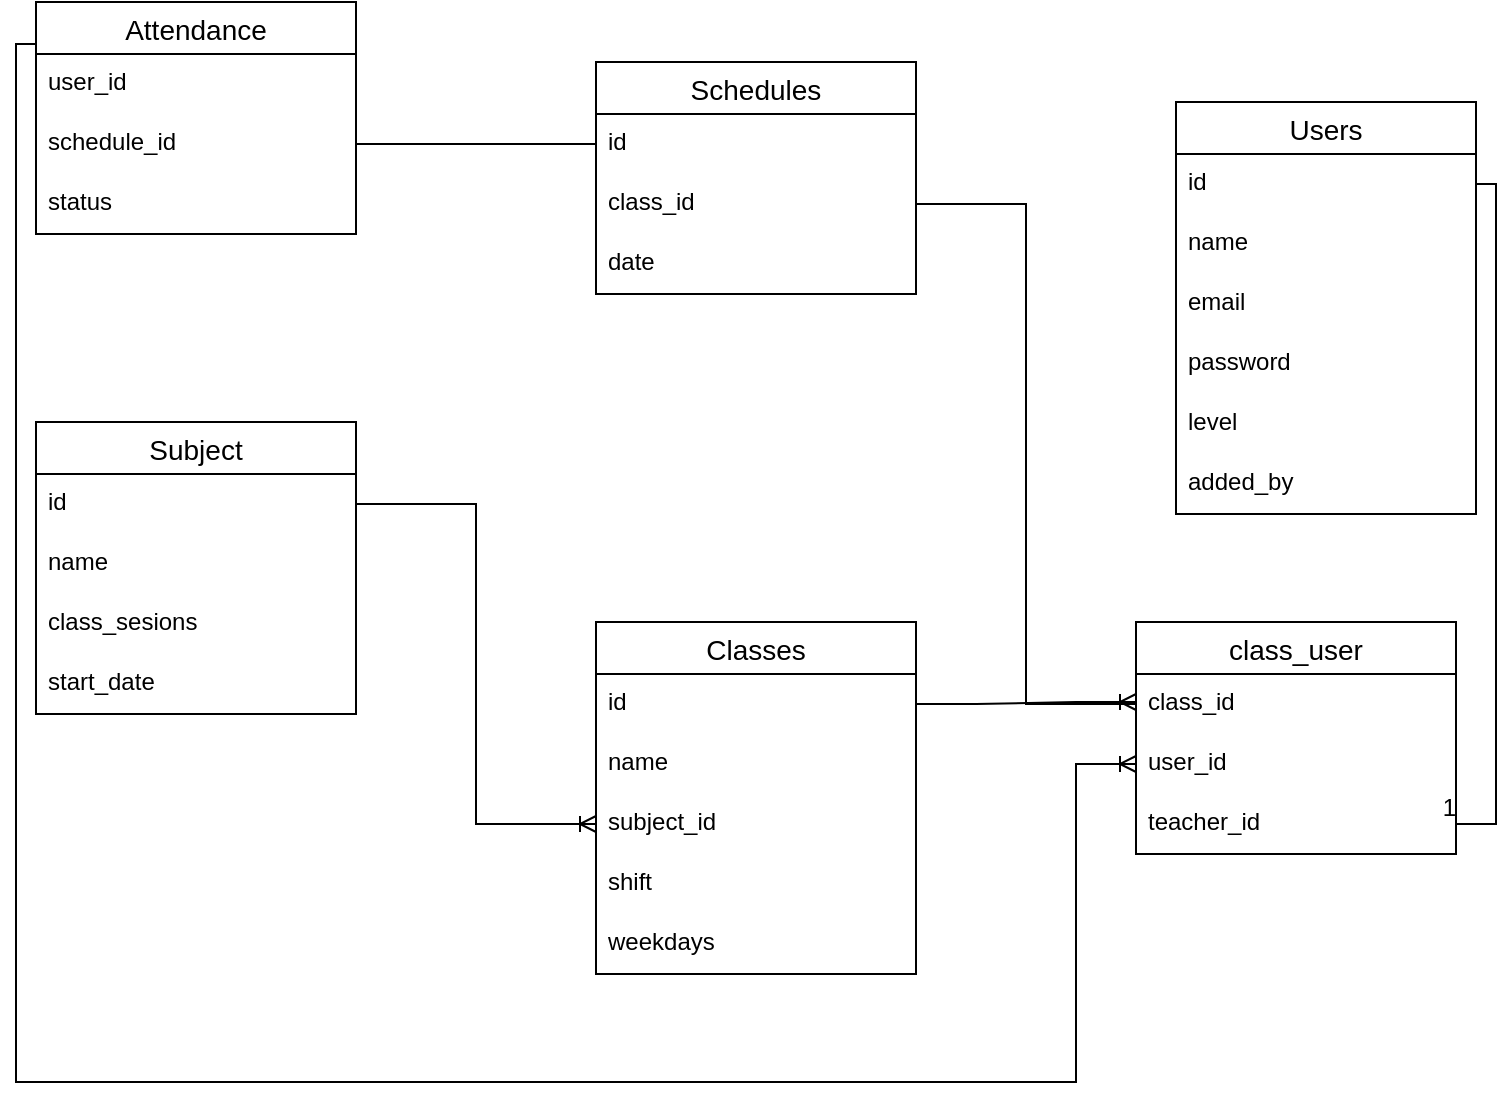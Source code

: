 <mxfile version="20.1.4" type="device"><diagram id="iWCYKmqm_ZJaOIiUO7bJ" name="Page-1"><mxGraphModel dx="1958" dy="656" grid="1" gridSize="10" guides="1" tooltips="1" connect="1" arrows="1" fold="1" page="1" pageScale="1" pageWidth="827" pageHeight="1169" math="0" shadow="0"><root><mxCell id="0"/><mxCell id="1" parent="0"/><mxCell id="b1yyiwlDK6PyikQWDlZ0-2" value="Classes" style="swimlane;fontStyle=0;childLayout=stackLayout;horizontal=1;startSize=26;horizontalStack=0;resizeParent=1;resizeParentMax=0;resizeLast=0;collapsible=1;marginBottom=0;align=center;fontSize=14;" parent="1" vertex="1"><mxGeometry x="160" y="310" width="160" height="176" as="geometry"/></mxCell><mxCell id="b1yyiwlDK6PyikQWDlZ0-3" value="id" style="text;strokeColor=none;fillColor=none;spacingLeft=4;spacingRight=4;overflow=hidden;rotatable=0;points=[[0,0.5],[1,0.5]];portConstraint=eastwest;fontSize=12;" parent="b1yyiwlDK6PyikQWDlZ0-2" vertex="1"><mxGeometry y="26" width="160" height="30" as="geometry"/></mxCell><mxCell id="b1yyiwlDK6PyikQWDlZ0-4" value="name" style="text;strokeColor=none;fillColor=none;spacingLeft=4;spacingRight=4;overflow=hidden;rotatable=0;points=[[0,0.5],[1,0.5]];portConstraint=eastwest;fontSize=12;" parent="b1yyiwlDK6PyikQWDlZ0-2" vertex="1"><mxGeometry y="56" width="160" height="30" as="geometry"/></mxCell><mxCell id="b1yyiwlDK6PyikQWDlZ0-5" value="subject_id" style="text;strokeColor=none;fillColor=none;spacingLeft=4;spacingRight=4;overflow=hidden;rotatable=0;points=[[0,0.5],[1,0.5]];portConstraint=eastwest;fontSize=12;" parent="b1yyiwlDK6PyikQWDlZ0-2" vertex="1"><mxGeometry y="86" width="160" height="30" as="geometry"/></mxCell><mxCell id="b1yyiwlDK6PyikQWDlZ0-39" value="shift" style="text;strokeColor=none;fillColor=none;spacingLeft=4;spacingRight=4;overflow=hidden;rotatable=0;points=[[0,0.5],[1,0.5]];portConstraint=eastwest;fontSize=12;" parent="b1yyiwlDK6PyikQWDlZ0-2" vertex="1"><mxGeometry y="116" width="160" height="30" as="geometry"/></mxCell><mxCell id="b1yyiwlDK6PyikQWDlZ0-40" value="weekdays" style="text;strokeColor=none;fillColor=none;spacingLeft=4;spacingRight=4;overflow=hidden;rotatable=0;points=[[0,0.5],[1,0.5]];portConstraint=eastwest;fontSize=12;" parent="b1yyiwlDK6PyikQWDlZ0-2" vertex="1"><mxGeometry y="146" width="160" height="30" as="geometry"/></mxCell><mxCell id="b1yyiwlDK6PyikQWDlZ0-6" value="Users" style="swimlane;fontStyle=0;childLayout=stackLayout;horizontal=1;startSize=26;horizontalStack=0;resizeParent=1;resizeParentMax=0;resizeLast=0;collapsible=1;marginBottom=0;align=center;fontSize=14;" parent="1" vertex="1"><mxGeometry x="450" y="50" width="150" height="206" as="geometry"/></mxCell><mxCell id="b1yyiwlDK6PyikQWDlZ0-7" value="id" style="text;strokeColor=none;fillColor=none;spacingLeft=4;spacingRight=4;overflow=hidden;rotatable=0;points=[[0,0.5],[1,0.5]];portConstraint=eastwest;fontSize=12;" parent="b1yyiwlDK6PyikQWDlZ0-6" vertex="1"><mxGeometry y="26" width="150" height="30" as="geometry"/></mxCell><mxCell id="b1yyiwlDK6PyikQWDlZ0-8" value="name" style="text;strokeColor=none;fillColor=none;spacingLeft=4;spacingRight=4;overflow=hidden;rotatable=0;points=[[0,0.5],[1,0.5]];portConstraint=eastwest;fontSize=12;" parent="b1yyiwlDK6PyikQWDlZ0-6" vertex="1"><mxGeometry y="56" width="150" height="30" as="geometry"/></mxCell><mxCell id="b1yyiwlDK6PyikQWDlZ0-9" value="email" style="text;strokeColor=none;fillColor=none;spacingLeft=4;spacingRight=4;overflow=hidden;rotatable=0;points=[[0,0.5],[1,0.5]];portConstraint=eastwest;fontSize=12;" parent="b1yyiwlDK6PyikQWDlZ0-6" vertex="1"><mxGeometry y="86" width="150" height="30" as="geometry"/></mxCell><mxCell id="b1yyiwlDK6PyikQWDlZ0-12" value="password" style="text;strokeColor=none;fillColor=none;spacingLeft=4;spacingRight=4;overflow=hidden;rotatable=0;points=[[0,0.5],[1,0.5]];portConstraint=eastwest;fontSize=12;" parent="b1yyiwlDK6PyikQWDlZ0-6" vertex="1"><mxGeometry y="116" width="150" height="30" as="geometry"/></mxCell><mxCell id="b1yyiwlDK6PyikQWDlZ0-23" value="level" style="text;strokeColor=none;fillColor=none;spacingLeft=4;spacingRight=4;overflow=hidden;rotatable=0;points=[[0,0.5],[1,0.5]];portConstraint=eastwest;fontSize=12;" parent="b1yyiwlDK6PyikQWDlZ0-6" vertex="1"><mxGeometry y="146" width="150" height="30" as="geometry"/></mxCell><mxCell id="b1yyiwlDK6PyikQWDlZ0-24" value="added_by" style="text;strokeColor=none;fillColor=none;spacingLeft=4;spacingRight=4;overflow=hidden;rotatable=0;points=[[0,0.5],[1,0.5]];portConstraint=eastwest;fontSize=12;" parent="b1yyiwlDK6PyikQWDlZ0-6" vertex="1"><mxGeometry y="176" width="150" height="30" as="geometry"/></mxCell><mxCell id="b1yyiwlDK6PyikQWDlZ0-26" value="Attendance" style="swimlane;fontStyle=0;childLayout=stackLayout;horizontal=1;startSize=26;horizontalStack=0;resizeParent=1;resizeParentMax=0;resizeLast=0;collapsible=1;marginBottom=0;align=center;fontSize=14;" parent="1" vertex="1"><mxGeometry x="-120" width="160" height="116" as="geometry"/></mxCell><mxCell id="b1yyiwlDK6PyikQWDlZ0-27" value="user_id" style="text;strokeColor=none;fillColor=none;spacingLeft=4;spacingRight=4;overflow=hidden;rotatable=0;points=[[0,0.5],[1,0.5]];portConstraint=eastwest;fontSize=12;" parent="b1yyiwlDK6PyikQWDlZ0-26" vertex="1"><mxGeometry y="26" width="160" height="30" as="geometry"/></mxCell><mxCell id="b1yyiwlDK6PyikQWDlZ0-28" value="schedule_id" style="text;strokeColor=none;fillColor=none;spacingLeft=4;spacingRight=4;overflow=hidden;rotatable=0;points=[[0,0.5],[1,0.5]];portConstraint=eastwest;fontSize=12;" parent="b1yyiwlDK6PyikQWDlZ0-26" vertex="1"><mxGeometry y="56" width="160" height="30" as="geometry"/></mxCell><mxCell id="b1yyiwlDK6PyikQWDlZ0-29" value="status" style="text;strokeColor=none;fillColor=none;spacingLeft=4;spacingRight=4;overflow=hidden;rotatable=0;points=[[0,0.5],[1,0.5]];portConstraint=eastwest;fontSize=12;" parent="b1yyiwlDK6PyikQWDlZ0-26" vertex="1"><mxGeometry y="86" width="160" height="30" as="geometry"/></mxCell><mxCell id="b1yyiwlDK6PyikQWDlZ0-30" value="class_user" style="swimlane;fontStyle=0;childLayout=stackLayout;horizontal=1;startSize=26;horizontalStack=0;resizeParent=1;resizeParentMax=0;resizeLast=0;collapsible=1;marginBottom=0;align=center;fontSize=14;" parent="1" vertex="1"><mxGeometry x="430" y="310" width="160" height="116" as="geometry"/></mxCell><mxCell id="b1yyiwlDK6PyikQWDlZ0-31" value="class_id" style="text;strokeColor=none;fillColor=none;spacingLeft=4;spacingRight=4;overflow=hidden;rotatable=0;points=[[0,0.5],[1,0.5]];portConstraint=eastwest;fontSize=12;" parent="b1yyiwlDK6PyikQWDlZ0-30" vertex="1"><mxGeometry y="26" width="160" height="30" as="geometry"/></mxCell><mxCell id="b1yyiwlDK6PyikQWDlZ0-32" value="user_id" style="text;strokeColor=none;fillColor=none;spacingLeft=4;spacingRight=4;overflow=hidden;rotatable=0;points=[[0,0.5],[1,0.5]];portConstraint=eastwest;fontSize=12;" parent="b1yyiwlDK6PyikQWDlZ0-30" vertex="1"><mxGeometry y="56" width="160" height="30" as="geometry"/></mxCell><mxCell id="p5jw53zL0Q7s1WxGsiIM-2" value="teacher_id" style="text;strokeColor=none;fillColor=none;spacingLeft=4;spacingRight=4;overflow=hidden;rotatable=0;points=[[0,0.5],[1,0.5]];portConstraint=eastwest;fontSize=12;" vertex="1" parent="b1yyiwlDK6PyikQWDlZ0-30"><mxGeometry y="86" width="160" height="30" as="geometry"/></mxCell><mxCell id="b1yyiwlDK6PyikQWDlZ0-41" value="Schedules" style="swimlane;fontStyle=0;childLayout=stackLayout;horizontal=1;startSize=26;horizontalStack=0;resizeParent=1;resizeParentMax=0;resizeLast=0;collapsible=1;marginBottom=0;align=center;fontSize=14;" parent="1" vertex="1"><mxGeometry x="160" y="30" width="160" height="116" as="geometry"/></mxCell><mxCell id="b1yyiwlDK6PyikQWDlZ0-42" value="id" style="text;strokeColor=none;fillColor=none;spacingLeft=4;spacingRight=4;overflow=hidden;rotatable=0;points=[[0,0.5],[1,0.5]];portConstraint=eastwest;fontSize=12;" parent="b1yyiwlDK6PyikQWDlZ0-41" vertex="1"><mxGeometry y="26" width="160" height="30" as="geometry"/></mxCell><mxCell id="b1yyiwlDK6PyikQWDlZ0-44" value="class_id" style="text;strokeColor=none;fillColor=none;spacingLeft=4;spacingRight=4;overflow=hidden;rotatable=0;points=[[0,0.5],[1,0.5]];portConstraint=eastwest;fontSize=12;" parent="b1yyiwlDK6PyikQWDlZ0-41" vertex="1"><mxGeometry y="56" width="160" height="30" as="geometry"/></mxCell><mxCell id="b1yyiwlDK6PyikQWDlZ0-46" value="date&#10;" style="text;strokeColor=none;fillColor=none;spacingLeft=4;spacingRight=4;overflow=hidden;rotatable=0;points=[[0,0.5],[1,0.5]];portConstraint=eastwest;fontSize=12;" parent="b1yyiwlDK6PyikQWDlZ0-41" vertex="1"><mxGeometry y="86" width="160" height="30" as="geometry"/></mxCell><mxCell id="b1yyiwlDK6PyikQWDlZ0-48" value="Subject" style="swimlane;fontStyle=0;childLayout=stackLayout;horizontal=1;startSize=26;horizontalStack=0;resizeParent=1;resizeParentMax=0;resizeLast=0;collapsible=1;marginBottom=0;align=center;fontSize=14;" parent="1" vertex="1"><mxGeometry x="-120" y="210" width="160" height="146" as="geometry"/></mxCell><mxCell id="b1yyiwlDK6PyikQWDlZ0-49" value="id" style="text;strokeColor=none;fillColor=none;spacingLeft=4;spacingRight=4;overflow=hidden;rotatable=0;points=[[0,0.5],[1,0.5]];portConstraint=eastwest;fontSize=12;" parent="b1yyiwlDK6PyikQWDlZ0-48" vertex="1"><mxGeometry y="26" width="160" height="30" as="geometry"/></mxCell><mxCell id="b1yyiwlDK6PyikQWDlZ0-50" value="name" style="text;strokeColor=none;fillColor=none;spacingLeft=4;spacingRight=4;overflow=hidden;rotatable=0;points=[[0,0.5],[1,0.5]];portConstraint=eastwest;fontSize=12;" parent="b1yyiwlDK6PyikQWDlZ0-48" vertex="1"><mxGeometry y="56" width="160" height="30" as="geometry"/></mxCell><mxCell id="b1yyiwlDK6PyikQWDlZ0-51" value="class_sesions" style="text;strokeColor=none;fillColor=none;spacingLeft=4;spacingRight=4;overflow=hidden;rotatable=0;points=[[0,0.5],[1,0.5]];portConstraint=eastwest;fontSize=12;" parent="b1yyiwlDK6PyikQWDlZ0-48" vertex="1"><mxGeometry y="86" width="160" height="30" as="geometry"/></mxCell><mxCell id="b1yyiwlDK6PyikQWDlZ0-52" value="start_date" style="text;strokeColor=none;fillColor=none;spacingLeft=4;spacingRight=4;overflow=hidden;rotatable=0;points=[[0,0.5],[1,0.5]];portConstraint=eastwest;fontSize=12;" parent="b1yyiwlDK6PyikQWDlZ0-48" vertex="1"><mxGeometry y="116" width="160" height="30" as="geometry"/></mxCell><mxCell id="b1yyiwlDK6PyikQWDlZ0-53" value="" style="edgeStyle=orthogonalEdgeStyle;fontSize=12;html=1;endArrow=ERoneToMany;rounded=0;exitX=1;exitY=0.5;exitDx=0;exitDy=0;entryX=0;entryY=0.5;entryDx=0;entryDy=0;" parent="1" source="b1yyiwlDK6PyikQWDlZ0-49" target="b1yyiwlDK6PyikQWDlZ0-5" edge="1"><mxGeometry width="100" height="100" relative="1" as="geometry"><mxPoint x="160" y="250" as="sourcePoint"/><mxPoint x="260" y="150" as="targetPoint"/></mxGeometry></mxCell><mxCell id="b1yyiwlDK6PyikQWDlZ0-55" value="" style="endArrow=none;html=1;rounded=0;exitX=1;exitY=0.5;exitDx=0;exitDy=0;entryX=0;entryY=0.5;entryDx=0;entryDy=0;edgeStyle=orthogonalEdgeStyle;" parent="1" source="b1yyiwlDK6PyikQWDlZ0-44" target="b1yyiwlDK6PyikQWDlZ0-31" edge="1"><mxGeometry relative="1" as="geometry"><mxPoint x="260" y="200" as="sourcePoint"/><mxPoint x="420" y="200" as="targetPoint"/></mxGeometry></mxCell><mxCell id="b1yyiwlDK6PyikQWDlZ0-56" value="" style="endArrow=none;html=1;rounded=0;exitX=1;exitY=0.5;exitDx=0;exitDy=0;entryX=0;entryY=0.5;entryDx=0;entryDy=0;" parent="1" source="b1yyiwlDK6PyikQWDlZ0-28" target="b1yyiwlDK6PyikQWDlZ0-42" edge="1"><mxGeometry relative="1" as="geometry"><mxPoint x="260" y="200" as="sourcePoint"/><mxPoint x="420" y="200" as="targetPoint"/></mxGeometry></mxCell><mxCell id="b1yyiwlDK6PyikQWDlZ0-57" value="" style="edgeStyle=orthogonalEdgeStyle;fontSize=12;html=1;endArrow=ERoneToMany;rounded=0;exitX=0;exitY=0.5;exitDx=0;exitDy=0;entryX=0;entryY=0.5;entryDx=0;entryDy=0;" parent="1" source="b1yyiwlDK6PyikQWDlZ0-27" target="b1yyiwlDK6PyikQWDlZ0-32" edge="1"><mxGeometry width="100" height="100" relative="1" as="geometry"><mxPoint x="290" y="250" as="sourcePoint"/><mxPoint x="390" y="150" as="targetPoint"/><Array as="points"><mxPoint x="-130" y="21"/><mxPoint x="-130" y="540"/><mxPoint x="400" y="540"/><mxPoint x="400" y="381"/></Array></mxGeometry></mxCell><mxCell id="p5jw53zL0Q7s1WxGsiIM-1" value="" style="edgeStyle=entityRelationEdgeStyle;fontSize=12;html=1;endArrow=ERoneToMany;rounded=0;exitX=1;exitY=0.5;exitDx=0;exitDy=0;" edge="1" parent="1" source="b1yyiwlDK6PyikQWDlZ0-3"><mxGeometry width="100" height="100" relative="1" as="geometry"><mxPoint x="50" y="400" as="sourcePoint"/><mxPoint x="430" y="350" as="targetPoint"/></mxGeometry></mxCell><mxCell id="p5jw53zL0Q7s1WxGsiIM-3" value="" style="endArrow=none;html=1;rounded=0;exitX=1;exitY=0.5;exitDx=0;exitDy=0;entryX=1;entryY=0.5;entryDx=0;entryDy=0;edgeStyle=orthogonalEdgeStyle;" edge="1" parent="1" source="b1yyiwlDK6PyikQWDlZ0-7" target="p5jw53zL0Q7s1WxGsiIM-2"><mxGeometry relative="1" as="geometry"><mxPoint x="640" y="170" as="sourcePoint"/><mxPoint x="800" y="170" as="targetPoint"/></mxGeometry></mxCell><mxCell id="p5jw53zL0Q7s1WxGsiIM-4" value="1" style="resizable=0;html=1;align=right;verticalAlign=bottom;" connectable="0" vertex="1" parent="p5jw53zL0Q7s1WxGsiIM-3"><mxGeometry x="1" relative="1" as="geometry"/></mxCell></root></mxGraphModel></diagram></mxfile>